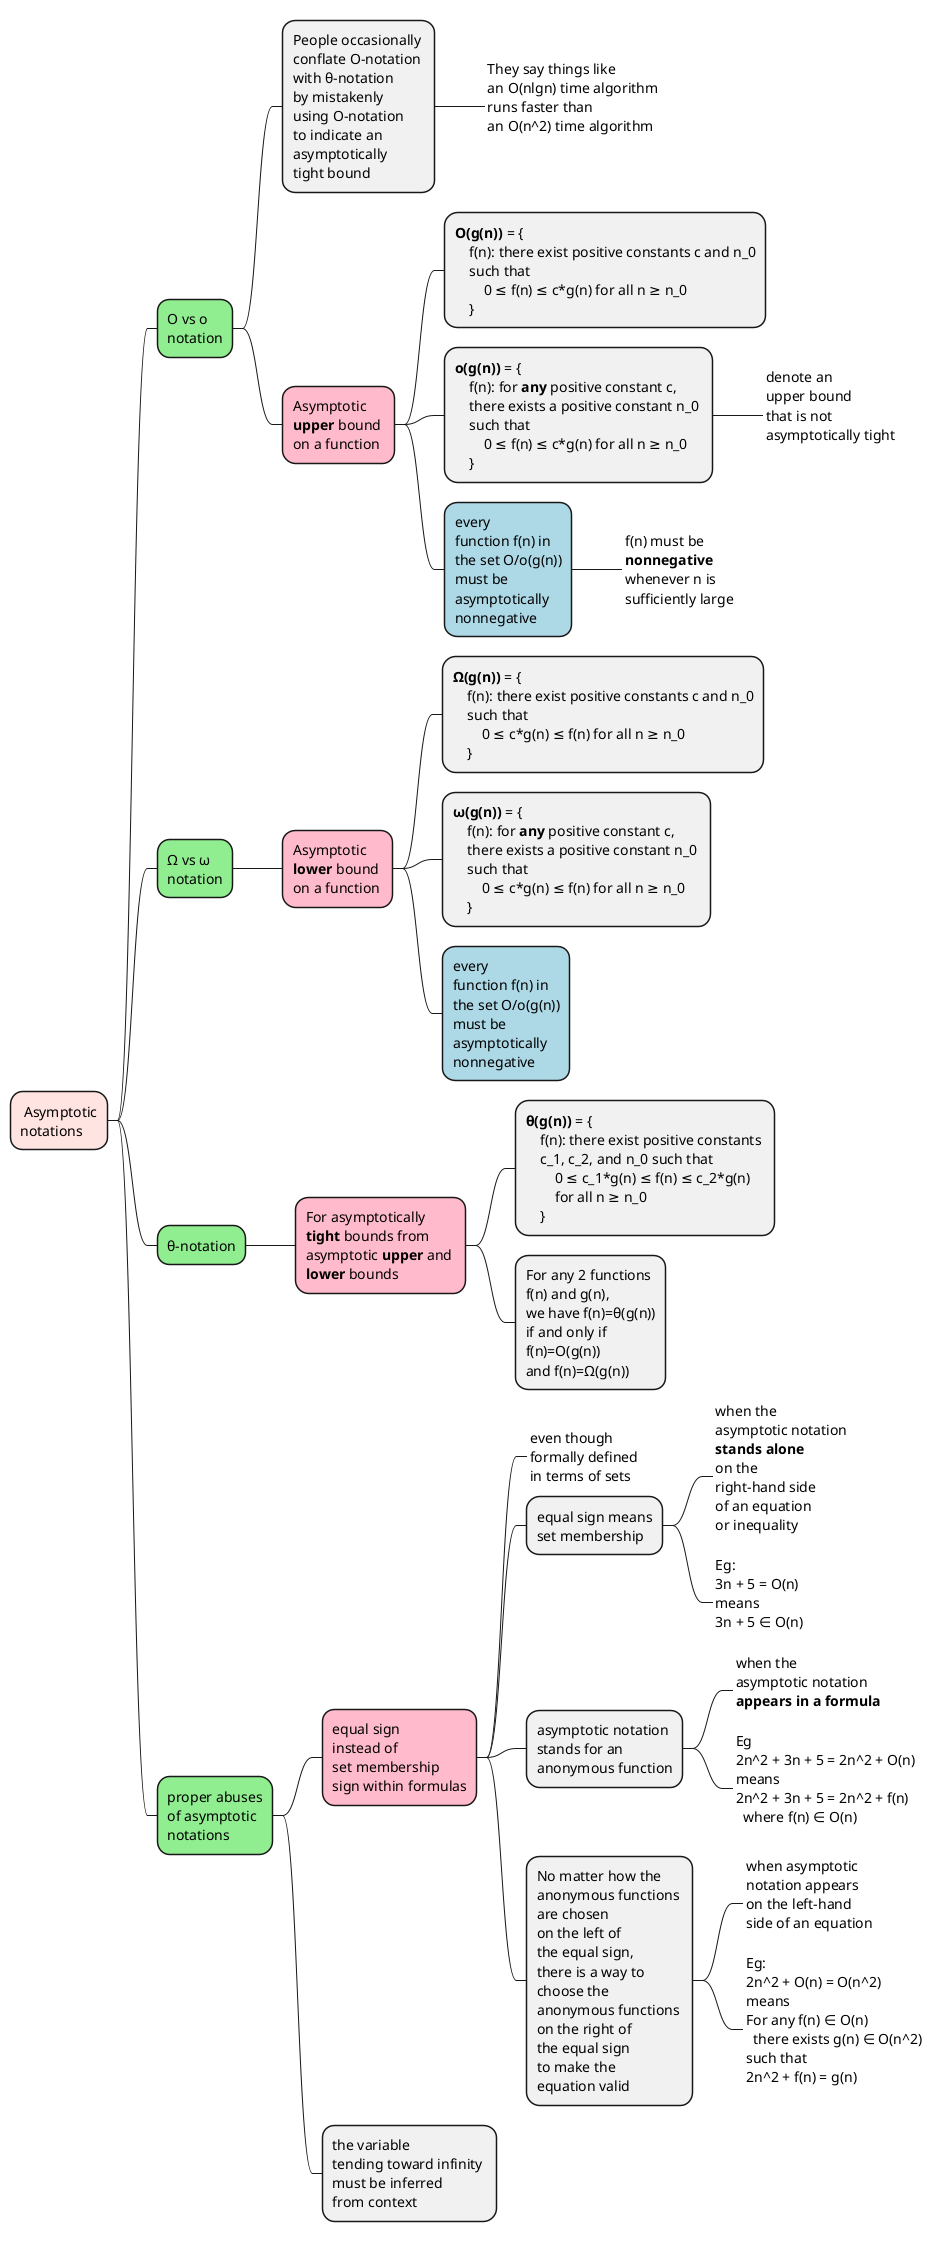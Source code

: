 @startmindmap

*[#MistyRose]: Asymptotic
notations;

**[#lightgreen]:O vs o
notation;
***:People occasionally 
conflate O-notation 
with θ-notation 
by mistakenly 
using O-notation 
to indicate an 
asymptotically 
tight bound;
****_:They say things like 
an O(nlgn) time algorithm 
runs faster than 
an O(n^2) time algorithm
;

***[#FFBBCC]:Asymptotic 
<b>upper</b> bound 
on a function;
****:<b>O(g(n))</b> = { 
    f(n): there exist positive constants c and n_0
    such that 
        0 ≤ f(n) ≤ c*g(n) for all n ≥ n_0 
    };
****:<b>o(g(n))</b> = { 
    f(n): for <b>any</b> positive constant c, 
    there exists a positive constant n_0 
    such that 
        0 ≤ f(n) ≤ c*g(n) for all n ≥ n_0 
    };
*****_:denote an
upper bound 
that is not 
asymptotically tight
;

****[#lightblue]:every
function f(n) in 
the set O/o(g(n))
must be 
asymptotically
nonnegative;
*****_:f(n) must be
<b>nonnegative</b> 
whenever n is 
sufficiently large;

**[#lightgreen]:Ω vs ω
notation;
***[#FFBBCC]:Asymptotic 
<b>lower</b> bound 
on a function;
****:<b>Ω(g(n))</b> = { 
    f(n): there exist positive constants c and n_0
    such that 
        0 ≤ c*g(n) ≤ f(n) for all n ≥ n_0 
    };
****:<b>ω(g(n))</b> = { 
    f(n): for <b>any</b> positive constant c, 
    there exists a positive constant n_0 
    such that 
        0 ≤ c*g(n) ≤ f(n) for all n ≥ n_0 
    };
****[#lightblue]:every
function f(n) in 
the set O/o(g(n))
must be 
asymptotically
nonnegative;

**[#lightgreen] θ-notation
***[#FFBBCC]:For asymptotically
<b>tight</b> bounds from 
asymptotic <b>upper</b> and 
<b>lower</b> bounds;
****:<b>θ(g(n))</b> = { 
    f(n): there exist positive constants 
    c_1, c_2, and n_0 such that 
        0 ≤ c_1*g(n) ≤ f(n) ≤ c_2*g(n) 
        for all n ≥ n_0 
    };
****:For any 2 functions
f(n) and g(n),
we have f(n)=θ(g(n))
if and only if 
f(n)=O(g(n))
and f(n)=Ω(g(n));

**[#lightgreen]:proper abuses
of asymptotic
notations;
***[#FFBBCC]:equal sign
instead of 
set membership 
sign within formulas;
****_:even though
formally defined
in terms of sets;
****:equal sign means 
set membership;
*****_:when the
asymptotic notation 
<b>stands alone</b>
on the 
right-hand side
of an equation 
or inequality
;
*****_:Eg:
3n + 5 = O(n)
means 
3n + 5 ∈ O(n)
;
****:asymptotic notation 
stands for an 
anonymous function;
*****_:when the 
asymptotic notation 
<b>appears in a formula</b>
;
*****_:Eg 
2n^2 + 3n + 5 = 2n^2 + O(n)
means 
2n^2 + 3n + 5 = 2n^2 + f(n)
  where f(n) ∈ O(n)
;
****:No matter how the 
anonymous functions 
are chosen 
on the left of 
the equal sign, 
there is a way to 
choose the
anonymous functions 
on the right of 
the equal sign 
to make the 
equation valid;
*****_:when asymptotic 
notation appears 
on the left-hand 
side of an equation
;
*****_:Eg:
2n^2 + O(n) = O(n^2)
means 
For any f(n) ∈ O(n)
  there exists g(n) ∈ O(n^2)
such that 
2n^2 + f(n) = g(n)
;

***:the variable 
tending toward infinity 
must be inferred
from context;

@endmindmap